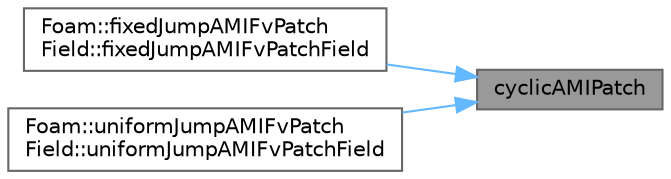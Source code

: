 digraph "cyclicAMIPatch"
{
 // LATEX_PDF_SIZE
  bgcolor="transparent";
  edge [fontname=Helvetica,fontsize=10,labelfontname=Helvetica,labelfontsize=10];
  node [fontname=Helvetica,fontsize=10,shape=box,height=0.2,width=0.4];
  rankdir="RL";
  Node1 [id="Node000001",label="cyclicAMIPatch",height=0.2,width=0.4,color="gray40", fillcolor="grey60", style="filled", fontcolor="black",tooltip=" "];
  Node1 -> Node2 [id="edge1_Node000001_Node000002",dir="back",color="steelblue1",style="solid",tooltip=" "];
  Node2 [id="Node000002",label="Foam::fixedJumpAMIFvPatch\lField::fixedJumpAMIFvPatchField",height=0.2,width=0.4,color="grey40", fillcolor="white", style="filled",URL="$classFoam_1_1fixedJumpAMIFvPatchField.html#afb4087600304b56fb04c2e0aada29bb2",tooltip=" "];
  Node1 -> Node3 [id="edge2_Node000001_Node000003",dir="back",color="steelblue1",style="solid",tooltip=" "];
  Node3 [id="Node000003",label="Foam::uniformJumpAMIFvPatch\lField::uniformJumpAMIFvPatchField",height=0.2,width=0.4,color="grey40", fillcolor="white", style="filled",URL="$classFoam_1_1uniformJumpAMIFvPatchField.html#a81a47a5f2e6d1ba8cb2c4e8ed275313b",tooltip=" "];
}
